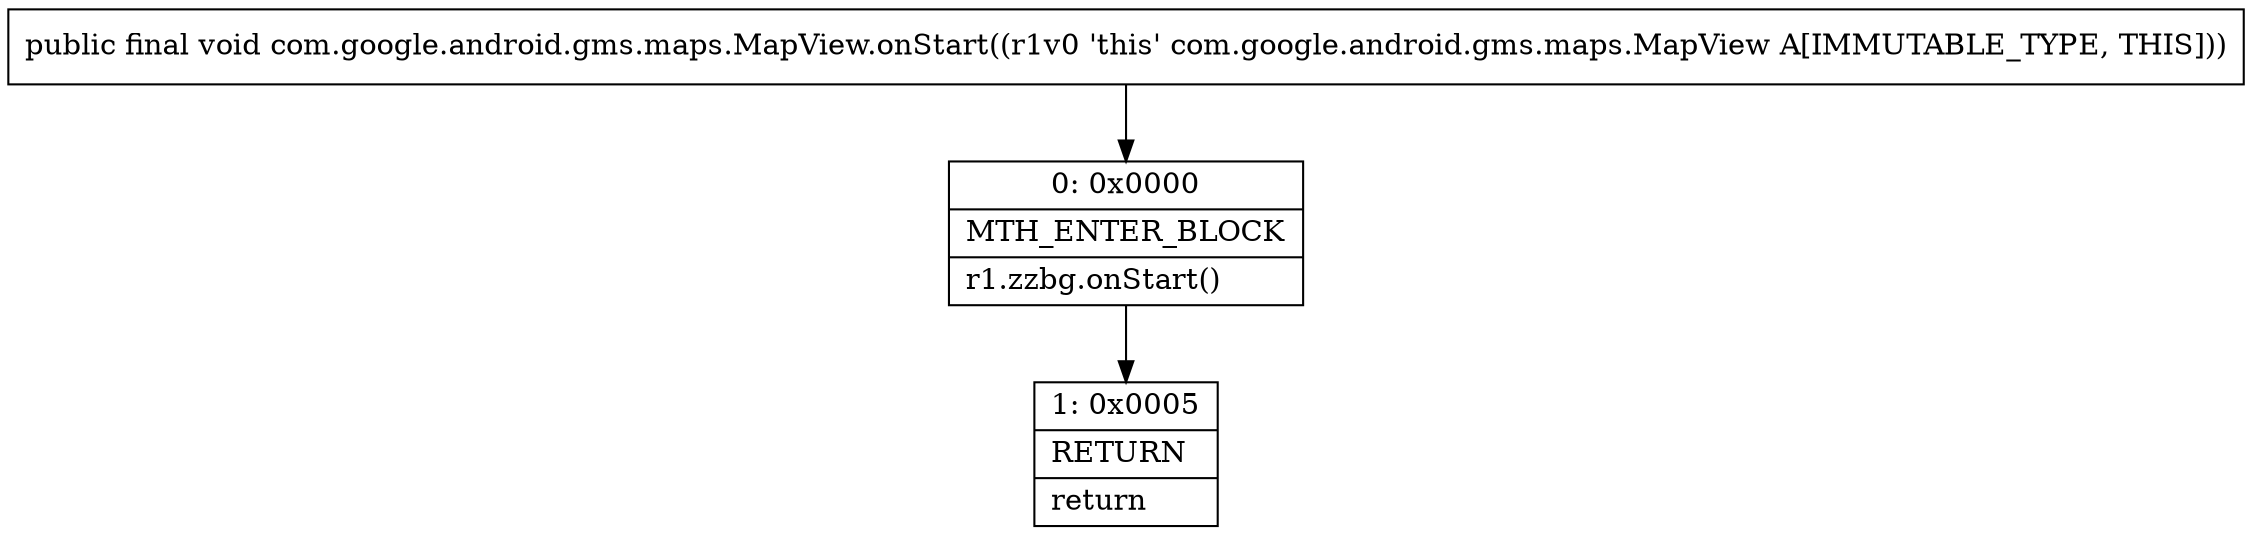 digraph "CFG forcom.google.android.gms.maps.MapView.onStart()V" {
Node_0 [shape=record,label="{0\:\ 0x0000|MTH_ENTER_BLOCK\l|r1.zzbg.onStart()\l}"];
Node_1 [shape=record,label="{1\:\ 0x0005|RETURN\l|return\l}"];
MethodNode[shape=record,label="{public final void com.google.android.gms.maps.MapView.onStart((r1v0 'this' com.google.android.gms.maps.MapView A[IMMUTABLE_TYPE, THIS])) }"];
MethodNode -> Node_0;
Node_0 -> Node_1;
}

